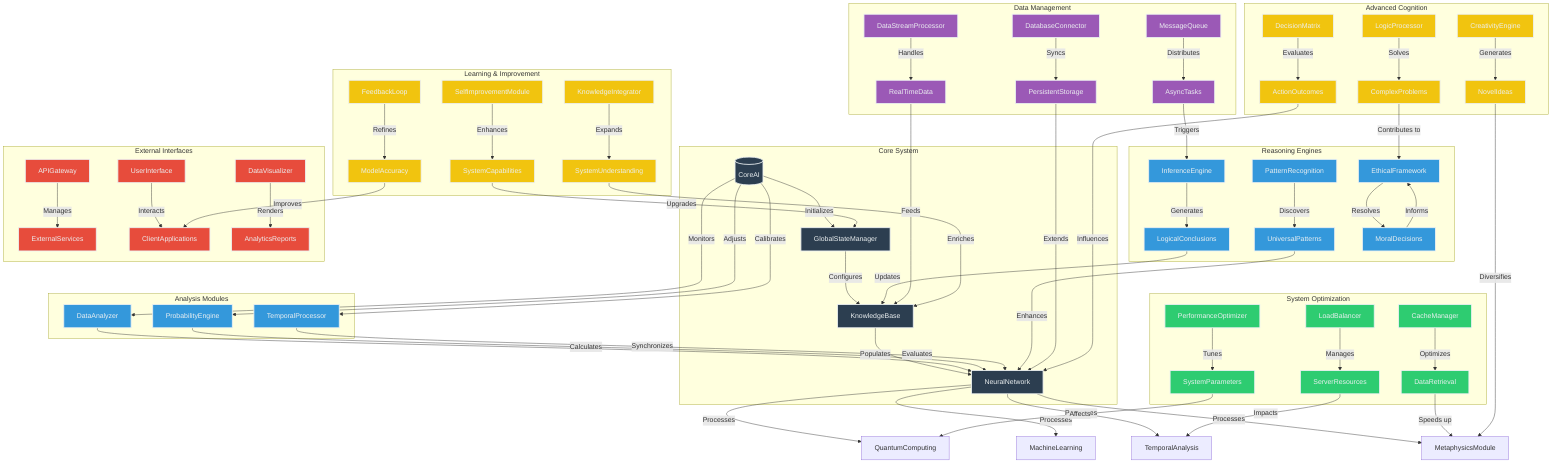graph TD
    %% Core System
    A[("CoreAI")] -->|Initializes| B["GlobalStateManager"]
    B -->|Configures| C["KnowledgeBase"]
    C -->|Populates| D["NeuralNetwork"]

    %% Knowledge Domains
    D -->|Processes| E["QuantumComputing"]
    D -->|Processes| F["MachineLearning"]
    D -->|Processes| G["TemporalAnalysis"]
    D -->|Processes| H["MetaphysicsModule"]

    %% Analytical Engines
    I["DataAnalyzer"] -->|Evaluates| D
    J["ProbabilityEngine"] -->|Calculates| D
    K["TemporalProcessor"] -->|Synchronizes| D

    %% Insight Generation
    L["InferenceEngine"] -->|Generates| M["LogicalConclusions"]
    N["PatternRecognition"] -->|Discovers| O["UniversalPatterns"]
    P["EthicalFramework"] -->|Resolves| Q["MoralDecisions"]

    %% Interaction Layers
    R["APIGateway"] -->|Manages| S["ExternalServices"]
    T["UserInterface"] -->|Interacts| U["ClientApplications"]
    V["DataVisualizer"] -->|Renders| W["AnalyticsReports"]

    %% Data and Information Flow
    X["DataStreamProcessor"] -->|Handles| Y["RealTimeData"]
    Z["DatabaseConnector"] -->|Syncs| AA["PersistentStorage"]
    AB["MessageQueue"] -->|Distributes| AC["AsyncTasks"]

    %% System Optimization
    AD["PerformanceOptimizer"] -->|Tunes| AE["SystemParameters"]
    AF["LoadBalancer"] -->|Manages| AG["ServerResources"]
    AH["CacheManager"] -->|Optimizes| AI["DataRetrieval"]

    %% Advanced Reasoning
    AJ["LogicProcessor"] -->|Solves| AK["ComplexProblems"]
    AL["CreativityEngine"] -->|Generates| AM["NovelIdeas"]
    AN["DecisionMatrix"] -->|Evaluates| AO["ActionOutcomes"]

    %% Continuous Learning
    AP["SelfImprovementModule"] -->|Enhances| AQ["SystemCapabilities"]
    AR["FeedbackLoop"] -->|Refines| AS["ModelAccuracy"]
    AT["KnowledgeIntegrator"] -->|Expands| AU["SystemUnderstanding"]

    %% Feedback Loops
    A -->|Monitors| I
    A -->|Adjusts| J
    A -->|Calibrates| K

    %% Interconnections
    M -->|Updates| C
    O -->|Enhances| D
    Q -->|Informs| P
    Y -->|Feeds| C
    AA -->|Extends| D
    AC -->|Triggers| L
    AE -->|Affects| E
    AG -->|Impacts| G
    AI -->|Speeds up| H
    AK -->|Contributes to| P
    AM -->|Diversifies| H
    AO -->|Influences| D
    AQ -->|Upgrades| B
    AS -->|Improves| U
    AU -->|Enriches| C

    %% Subgraphs for Visual Organization
    subgraph "Core System"
        A
        B
        C
        D
    end

    subgraph "Analysis Modules"
        I
        J
        K
    end

    subgraph "Reasoning Engines"
        L
        M
        N
        O
        P
        Q
    end

    subgraph "External Interfaces"
        R
        S
        T
        U
        V
        W
    end

    subgraph "Data Management"
        X
        Y
        Z
        AA
        AB
        AC
    end

    subgraph "System Optimization"
        AD
        AE
        AF
        AG
        AH
        AI
    end

    subgraph "Advanced Cognition"
        AJ
        AK
        AL
        AM
        AN
        AO
    end

    subgraph "Learning & Improvement"
        AP
        AQ
        AR
        AS
        AT
        AU
    end

    %% Styling
    classDef core fill:#2c3e50,stroke:#ecf0f1,stroke-width:2px,color:#ecf0f1;
    classDef analysis fill:#3498db,stroke:#ecf0f1,stroke-width:2px,color:#ecf0f1;
    classDef reasoning fill:#e74c3c,stroke:#ecf0f1,stroke-width:2px,color:#ecf0f1;
    classDef data fill:#9b59b6,stroke:#ecf0f1,stroke-width:2px,color:#ecf0f1;
    classDef optimization fill:#2ecc71,stroke:#ecf0f1,stroke-width:2px,color:#ecf0f1;
    classDef cognition fill:#f1c40f,stroke:#ecf0f1,stroke-width:2px,color:#ecf0f1;

    class A,B,C,D core;
    class I,J,K,L,M,N,O,P,Q analysis;
    class R,S,T,U,V,W reasoning;
    class X,Y,Z,AA,AB,AC data;
    class AD,AE,AF,AG,AH,AI optimization;
    class AJ,AK,AL,AM,AN,AO,AP,AQ,AR,AS,AT,AU cognition;